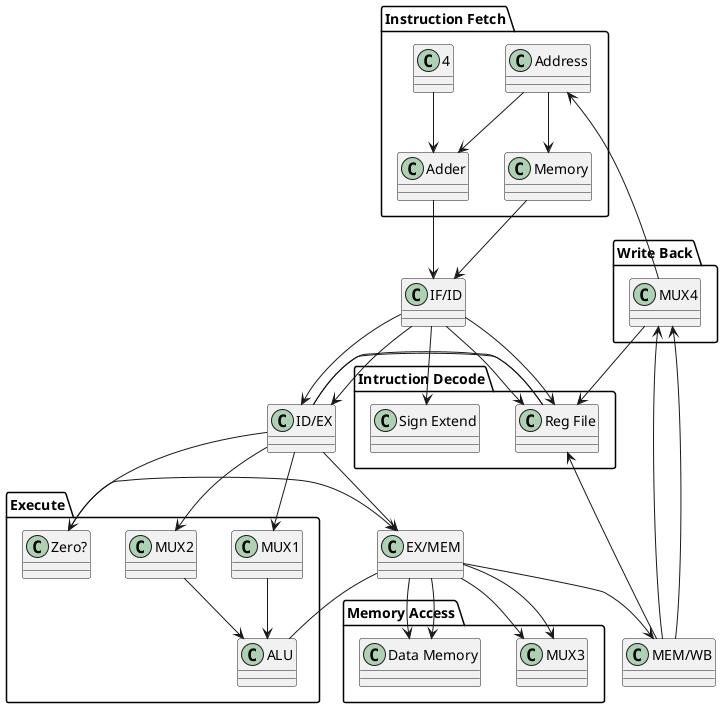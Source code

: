 @startuml CPU
package "Instruction Fetch" {
    Address --> Adder
    Address --> Memory
    4 --> Adder
}
    Adder --> "IF/ID"
    Memory --> "IF/ID"
    "IF/ID" --> "ID/EX"
    "IF/ID" --> "ID/EX"
package "Intruction Decode" {
    "IF/ID" --> "Reg File"
    "IF/ID" --> "Reg File"
    "IF/ID" --> "Sign Extend"
}
    "ID/EX" --> "EX/MEM"
package "Execute" {
    "Reg File" -- "ID/EX"
    "Reg File" -- "ID/EX"
    "ID/EX" --> MUX1
    "ID/EX" --> MUX2
    "ID/EX" --> "Zero?"
    MUX1 --> ALU
    MUX2 --> ALU
    "Zero?" --> "EX/MEM"
    ALU -- "EX/MEM"
}
    "EX/MEM" --> "MEM/WB"
package "Memory Access" {
    "EX/MEM" --> MUX3
    "EX/MEM" --> MUX3
    "EX/MEM" --> "Data Memory"
    "EX/MEM" --> "Data Memory"
}
    "MEM/WB" --> "Reg File"
package "Write Back" {
    "MEM/WB" --> MUX4
    "MEM/WB" --> MUX4
    MUX4 --> "Reg File"
    MUX4 --> Address
}
@enduml
